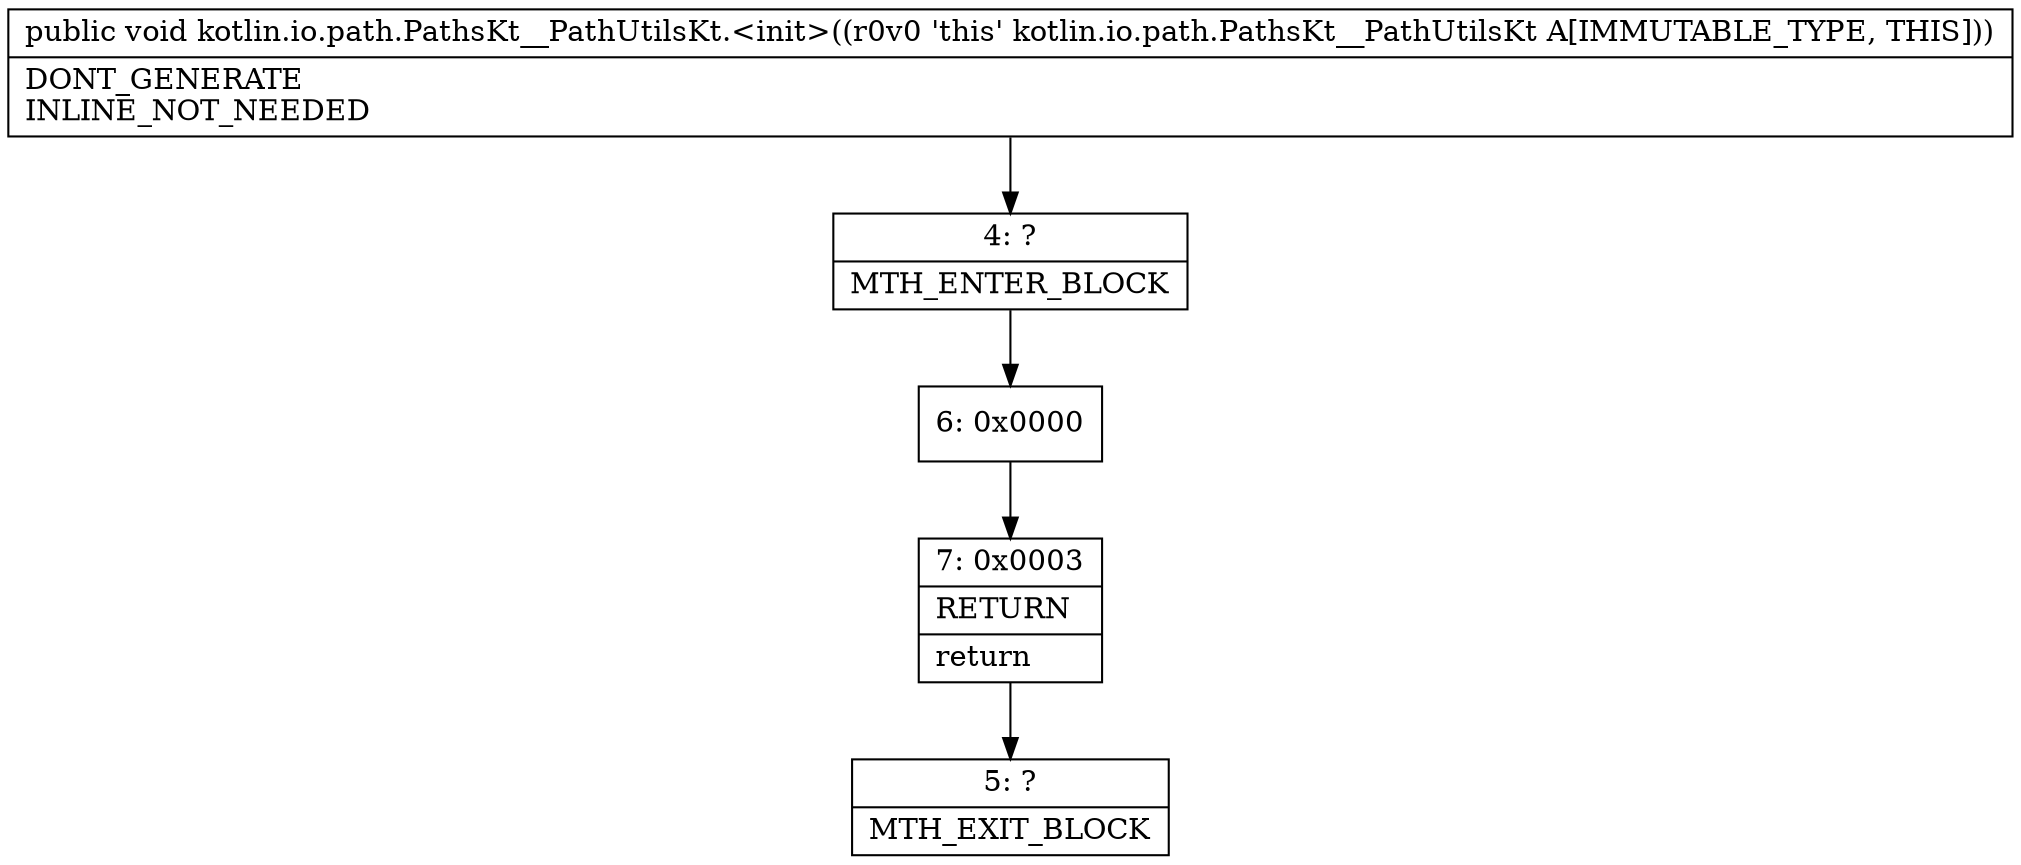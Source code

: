 digraph "CFG forkotlin.io.path.PathsKt__PathUtilsKt.\<init\>()V" {
Node_4 [shape=record,label="{4\:\ ?|MTH_ENTER_BLOCK\l}"];
Node_6 [shape=record,label="{6\:\ 0x0000}"];
Node_7 [shape=record,label="{7\:\ 0x0003|RETURN\l|return\l}"];
Node_5 [shape=record,label="{5\:\ ?|MTH_EXIT_BLOCK\l}"];
MethodNode[shape=record,label="{public void kotlin.io.path.PathsKt__PathUtilsKt.\<init\>((r0v0 'this' kotlin.io.path.PathsKt__PathUtilsKt A[IMMUTABLE_TYPE, THIS]))  | DONT_GENERATE\lINLINE_NOT_NEEDED\l}"];
MethodNode -> Node_4;Node_4 -> Node_6;
Node_6 -> Node_7;
Node_7 -> Node_5;
}

